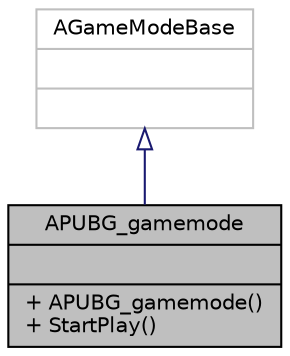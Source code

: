 digraph "APUBG_gamemode"
{
 // LATEX_PDF_SIZE
  edge [fontname="Helvetica",fontsize="10",labelfontname="Helvetica",labelfontsize="10"];
  node [fontname="Helvetica",fontsize="10",shape=record];
  Node1 [label="{APUBG_gamemode\n||+ APUBG_gamemode()\l+ StartPlay()\l}",height=0.2,width=0.4,color="black", fillcolor="grey75", style="filled", fontcolor="black",tooltip=" "];
  Node2 -> Node1 [dir="back",color="midnightblue",fontsize="10",style="solid",arrowtail="onormal"];
  Node2 [label="{AGameModeBase\n||}",height=0.2,width=0.4,color="grey75", fillcolor="white", style="filled",tooltip=" "];
}
